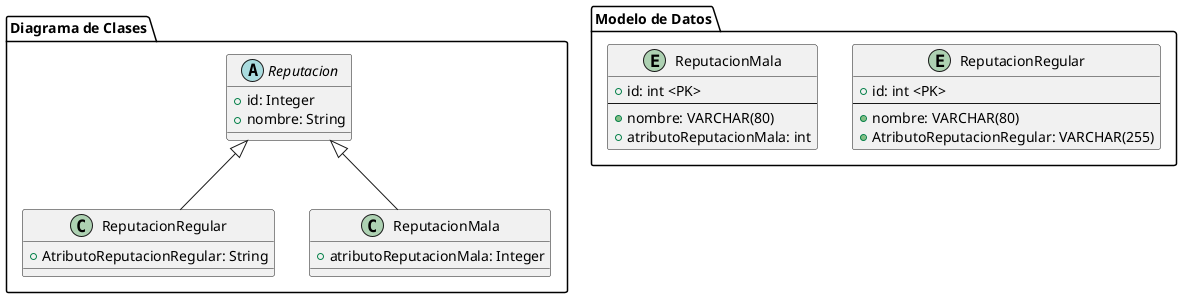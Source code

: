 @startuml

package "Diagrama de Clases" {
    abstract class Reputacion  {
        +id: Integer
        +nombre: String
    }

    class ReputacionRegular extends Reputacion {
        +AtributoReputacionRegular: String
    }

    class ReputacionMala extends Reputacion {
        +atributoReputacionMala: Integer
    }
}

package "Modelo de Datos" {


    entity "ReputacionRegular" {
        + id: int <PK>
        --
        + nombre: VARCHAR(80)
        + AtributoReputacionRegular: VARCHAR(255)
    }

    entity "ReputacionMala" {
        + id: int <PK>
        --
        + nombre: VARCHAR(80)
        + atributoReputacionMala: int
    }


}

@enduml
